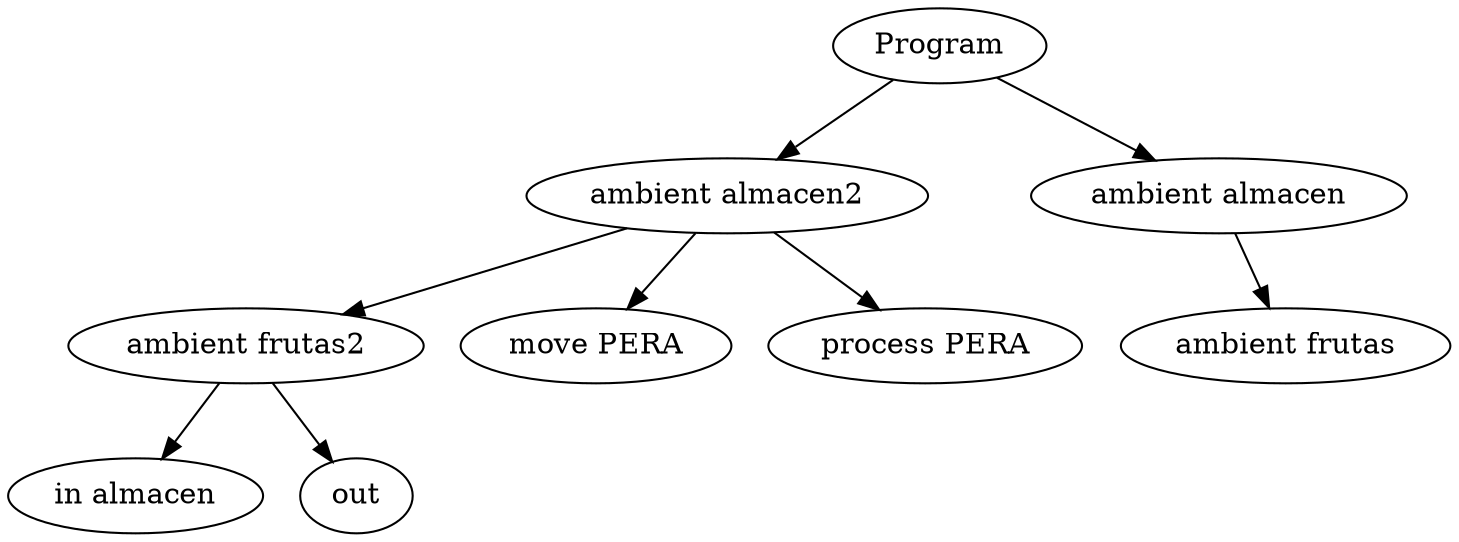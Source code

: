digraph G {
  node0 [label="Program"];
  node1 [label="ambient almacen2"];
  node2 [label="ambient frutas2"];
  node3 [label="in almacen"];
  node4 [label="out"];
  node5 [label="move PERA"];
  node6 [label="process PERA"];
  node7 [label="ambient almacen"];
  node8 [label="ambient frutas"];
  node0 -> node1;
  node1 -> node2;
  node2 -> node3;
  node2 -> node4;
  node1 -> node5;
  node1 -> node6;
  node0 -> node7;
  node7 -> node8;
}

